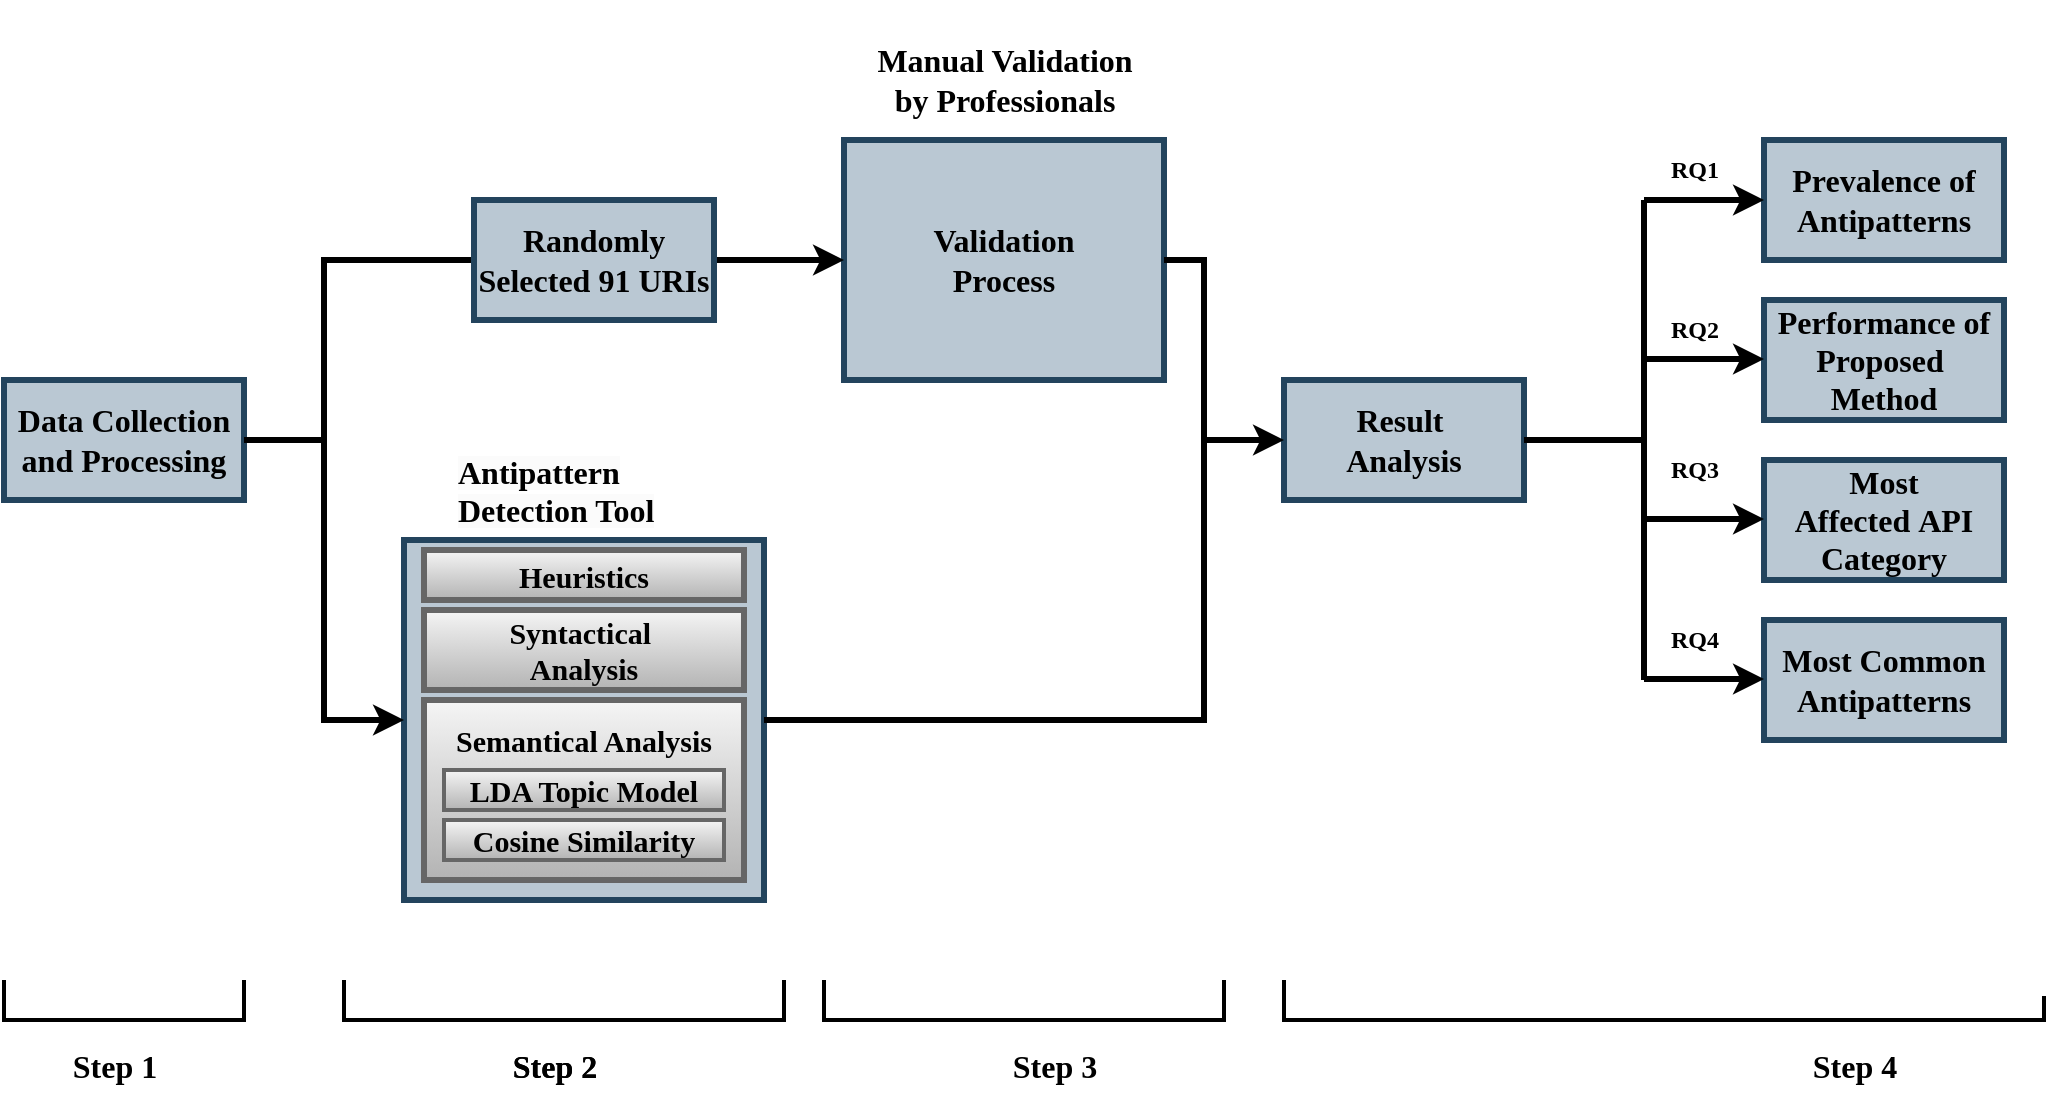 <mxfile version="23.1.2" type="device">
  <diagram name="Page-1" id="SU60sq1JpARpPboAShl4">
    <mxGraphModel dx="880" dy="434" grid="1" gridSize="10" guides="1" tooltips="1" connect="1" arrows="1" fold="1" page="1" pageScale="1" pageWidth="1100" pageHeight="850" math="0" shadow="0">
      <root>
        <mxCell id="0" />
        <mxCell id="1" parent="0" />
        <mxCell id="HHuTXF0BT0n3mswBOlXm-65" value="" style="group" parent="1" vertex="1" connectable="0">
          <mxGeometry x="40" y="170" width="1020" height="548" as="geometry" />
        </mxCell>
        <mxCell id="pmOOVxwG420c-32HkS5u-1" value="&lt;font size=&quot;1&quot; face=&quot;Times New Roman&quot;&gt;&lt;b style=&quot;font-size: 16px;&quot;&gt;Data Collection and Processing&lt;/b&gt;&lt;/font&gt;" style="rounded=0;whiteSpace=wrap;html=1;strokeWidth=3;fillColor=#bac8d3;strokeColor=#23445d;" parent="HHuTXF0BT0n3mswBOlXm-65" vertex="1">
          <mxGeometry y="190" width="120" height="60" as="geometry" />
        </mxCell>
        <mxCell id="pmOOVxwG420c-32HkS5u-2" value="&lt;font size=&quot;1&quot; face=&quot;Times New Roman&quot;&gt;&lt;b style=&quot;font-size: 16px;&quot;&gt;&lt;br&gt;&lt;/b&gt;&lt;/font&gt;" style="rounded=0;whiteSpace=wrap;html=1;strokeWidth=3;fillColor=#bac8d3;strokeColor=#23445d;" parent="HHuTXF0BT0n3mswBOlXm-65" vertex="1">
          <mxGeometry x="200" y="270" width="180" height="180" as="geometry" />
        </mxCell>
        <mxCell id="pmOOVxwG420c-32HkS5u-4" value="&lt;b style=&quot;border-color: var(--border-color); color: rgb(0, 0, 0); font-family: &amp;quot;Times New Roman&amp;quot;; font-style: normal; font-variant-ligatures: normal; font-variant-caps: normal; letter-spacing: normal; orphans: 2; text-align: center; text-indent: 0px; text-transform: none; widows: 2; word-spacing: 0px; -webkit-text-stroke-width: 0px; background-color: rgb(251, 251, 251); text-decoration-thickness: initial; text-decoration-style: initial; text-decoration-color: initial; font-size: 16px;&quot;&gt;Antipattern &lt;br&gt;Detection Tool&lt;br&gt;&lt;/b&gt;" style="text;whiteSpace=wrap;html=1;" parent="HHuTXF0BT0n3mswBOlXm-65" vertex="1">
          <mxGeometry x="225" y="220" width="135" height="40" as="geometry" />
        </mxCell>
        <mxCell id="pmOOVxwG420c-32HkS5u-13" value="&lt;font size=&quot;1&quot; face=&quot;Times New Roman&quot;&gt;&lt;b style=&quot;font-size: 16px;&quot;&gt;Validation &lt;br&gt;Process&lt;br&gt;&lt;/b&gt;&lt;/font&gt;" style="rounded=0;whiteSpace=wrap;html=1;strokeWidth=3;fillColor=#bac8d3;strokeColor=#23445d;" parent="HHuTXF0BT0n3mswBOlXm-65" vertex="1">
          <mxGeometry x="420" y="70" width="160" height="120" as="geometry" />
        </mxCell>
        <mxCell id="pmOOVxwG420c-32HkS5u-14" value="&lt;div style=&quot;text-align: center;&quot;&gt;&lt;br&gt;&lt;/div&gt;" style="text;whiteSpace=wrap;html=1;" parent="HHuTXF0BT0n3mswBOlXm-65" vertex="1">
          <mxGeometry x="455" width="90" height="80" as="geometry" />
        </mxCell>
        <mxCell id="HHuTXF0BT0n3mswBOlXm-3" value="" style="endArrow=classic;html=1;rounded=0;entryX=0;entryY=0.5;entryDx=0;entryDy=0;strokeWidth=3;" parent="HHuTXF0BT0n3mswBOlXm-65" target="pmOOVxwG420c-32HkS5u-13" edge="1">
          <mxGeometry width="50" height="50" relative="1" as="geometry">
            <mxPoint x="120" y="220" as="sourcePoint" />
            <mxPoint x="170" y="170" as="targetPoint" />
            <Array as="points">
              <mxPoint x="160" y="220" />
              <mxPoint x="160" y="130" />
            </Array>
          </mxGeometry>
        </mxCell>
        <mxCell id="HHuTXF0BT0n3mswBOlXm-4" value="" style="endArrow=classic;html=1;rounded=0;entryX=0;entryY=0.5;entryDx=0;entryDy=0;strokeWidth=3;" parent="HHuTXF0BT0n3mswBOlXm-65" target="pmOOVxwG420c-32HkS5u-2" edge="1">
          <mxGeometry width="50" height="50" relative="1" as="geometry">
            <mxPoint x="160" y="220" as="sourcePoint" />
            <mxPoint x="170" y="260" as="targetPoint" />
            <Array as="points">
              <mxPoint x="160" y="360" />
            </Array>
          </mxGeometry>
        </mxCell>
        <mxCell id="HHuTXF0BT0n3mswBOlXm-6" value="&lt;font size=&quot;1&quot; face=&quot;Times New Roman&quot;&gt;&lt;b style=&quot;font-size: 16px;&quot;&gt;Result&amp;nbsp;&lt;br&gt;Analysis&lt;br&gt;&lt;/b&gt;&lt;/font&gt;" style="rounded=0;whiteSpace=wrap;html=1;strokeWidth=3;fillColor=#bac8d3;strokeColor=#23445d;" parent="HHuTXF0BT0n3mswBOlXm-65" vertex="1">
          <mxGeometry x="640" y="190" width="120" height="60" as="geometry" />
        </mxCell>
        <mxCell id="HHuTXF0BT0n3mswBOlXm-7" value="" style="endArrow=classic;html=1;rounded=0;entryX=0;entryY=0.5;entryDx=0;entryDy=0;exitX=1;exitY=0.5;exitDx=0;exitDy=0;strokeWidth=3;" parent="HHuTXF0BT0n3mswBOlXm-65" source="pmOOVxwG420c-32HkS5u-13" target="HHuTXF0BT0n3mswBOlXm-6" edge="1">
          <mxGeometry width="50" height="50" relative="1" as="geometry">
            <mxPoint x="560" y="130.0" as="sourcePoint" />
            <mxPoint x="440" y="150" as="targetPoint" />
            <Array as="points">
              <mxPoint x="600" y="130" />
              <mxPoint x="600" y="220" />
            </Array>
          </mxGeometry>
        </mxCell>
        <mxCell id="HHuTXF0BT0n3mswBOlXm-9" value="" style="endArrow=none;html=1;rounded=0;strokeWidth=3;" parent="HHuTXF0BT0n3mswBOlXm-65" source="pmOOVxwG420c-32HkS5u-2" edge="1">
          <mxGeometry width="50" height="50" relative="1" as="geometry">
            <mxPoint x="560" y="360" as="sourcePoint" />
            <mxPoint x="600" y="220" as="targetPoint" />
            <Array as="points">
              <mxPoint x="600" y="360" />
            </Array>
          </mxGeometry>
        </mxCell>
        <mxCell id="HHuTXF0BT0n3mswBOlXm-10" value="&lt;font size=&quot;1&quot; face=&quot;Times New Roman&quot;&gt;&lt;b style=&quot;font-size: 16px;&quot;&gt;Prevalence of Antipatterns&lt;br&gt;&lt;/b&gt;&lt;/font&gt;" style="rounded=0;whiteSpace=wrap;html=1;strokeWidth=3;fillColor=#bac8d3;strokeColor=#23445d;" parent="HHuTXF0BT0n3mswBOlXm-65" vertex="1">
          <mxGeometry x="880" y="70" width="120" height="60" as="geometry" />
        </mxCell>
        <mxCell id="HHuTXF0BT0n3mswBOlXm-11" value="&lt;font size=&quot;1&quot; face=&quot;Times New Roman&quot;&gt;&lt;b style=&quot;font-size: 16px;&quot;&gt;Performance of Proposed&amp;nbsp; Method&lt;br&gt;&lt;/b&gt;&lt;/font&gt;" style="rounded=0;whiteSpace=wrap;html=1;strokeWidth=3;fillColor=#bac8d3;strokeColor=#23445d;" parent="HHuTXF0BT0n3mswBOlXm-65" vertex="1">
          <mxGeometry x="880" y="150" width="120" height="60" as="geometry" />
        </mxCell>
        <mxCell id="HHuTXF0BT0n3mswBOlXm-12" value="&lt;font face=&quot;Times New Roman&quot;&gt;&lt;b style=&quot;font-size: 16px;&quot;&gt;Most A&lt;/b&gt;&lt;span style=&quot;font-size: 16px;&quot;&gt;&lt;b&gt;ffected&lt;/b&gt;&lt;/span&gt;&lt;b style=&quot;font-size: 16px;&quot;&gt;&amp;nbsp;API C&lt;/b&gt;&lt;span style=&quot;font-size: 16px;&quot;&gt;&lt;b&gt;ategory&lt;/b&gt;&lt;/span&gt;&lt;br&gt;&lt;/font&gt;" style="rounded=0;whiteSpace=wrap;html=1;strokeWidth=3;fillColor=#bac8d3;strokeColor=#23445d;" parent="HHuTXF0BT0n3mswBOlXm-65" vertex="1">
          <mxGeometry x="880" y="230" width="120" height="60" as="geometry" />
        </mxCell>
        <mxCell id="HHuTXF0BT0n3mswBOlXm-13" value="&lt;font size=&quot;1&quot; face=&quot;Times New Roman&quot;&gt;&lt;b style=&quot;font-size: 16px;&quot;&gt;Most Common Antipatterns&lt;br&gt;&lt;/b&gt;&lt;/font&gt;" style="rounded=0;whiteSpace=wrap;html=1;strokeWidth=3;fillColor=#bac8d3;strokeColor=#23445d;" parent="HHuTXF0BT0n3mswBOlXm-65" vertex="1">
          <mxGeometry x="880" y="310" width="120" height="60" as="geometry" />
        </mxCell>
        <mxCell id="HHuTXF0BT0n3mswBOlXm-14" value="" style="endArrow=none;html=1;rounded=0;strokeWidth=3;" parent="HHuTXF0BT0n3mswBOlXm-65" edge="1">
          <mxGeometry width="50" height="50" relative="1" as="geometry">
            <mxPoint x="760" y="220" as="sourcePoint" />
            <mxPoint x="820" y="220" as="targetPoint" />
          </mxGeometry>
        </mxCell>
        <mxCell id="HHuTXF0BT0n3mswBOlXm-15" value="" style="endArrow=none;html=1;rounded=0;strokeWidth=3;" parent="HHuTXF0BT0n3mswBOlXm-65" edge="1">
          <mxGeometry width="50" height="50" relative="1" as="geometry">
            <mxPoint x="820" y="340" as="sourcePoint" />
            <mxPoint x="820" y="100" as="targetPoint" />
          </mxGeometry>
        </mxCell>
        <mxCell id="HHuTXF0BT0n3mswBOlXm-17" value="" style="endArrow=classic;html=1;rounded=0;entryX=0;entryY=0.5;entryDx=0;entryDy=0;strokeWidth=3;" parent="HHuTXF0BT0n3mswBOlXm-65" target="HHuTXF0BT0n3mswBOlXm-10" edge="1">
          <mxGeometry width="50" height="50" relative="1" as="geometry">
            <mxPoint x="820" y="100" as="sourcePoint" />
            <mxPoint x="870" y="50" as="targetPoint" />
          </mxGeometry>
        </mxCell>
        <mxCell id="HHuTXF0BT0n3mswBOlXm-18" value="" style="endArrow=classic;html=1;rounded=0;entryX=0;entryY=0.5;entryDx=0;entryDy=0;strokeWidth=3;" parent="HHuTXF0BT0n3mswBOlXm-65" edge="1">
          <mxGeometry width="50" height="50" relative="1" as="geometry">
            <mxPoint x="820" y="179.5" as="sourcePoint" />
            <mxPoint x="880" y="179.5" as="targetPoint" />
          </mxGeometry>
        </mxCell>
        <mxCell id="HHuTXF0BT0n3mswBOlXm-19" value="" style="endArrow=classic;html=1;rounded=0;entryX=0;entryY=0.5;entryDx=0;entryDy=0;strokeWidth=3;" parent="HHuTXF0BT0n3mswBOlXm-65" edge="1">
          <mxGeometry width="50" height="50" relative="1" as="geometry">
            <mxPoint x="820" y="259.5" as="sourcePoint" />
            <mxPoint x="880" y="259.5" as="targetPoint" />
          </mxGeometry>
        </mxCell>
        <mxCell id="HHuTXF0BT0n3mswBOlXm-20" value="" style="endArrow=classic;html=1;rounded=0;entryX=0;entryY=0.5;entryDx=0;entryDy=0;strokeWidth=3;" parent="HHuTXF0BT0n3mswBOlXm-65" edge="1">
          <mxGeometry width="50" height="50" relative="1" as="geometry">
            <mxPoint x="820" y="339.5" as="sourcePoint" />
            <mxPoint x="880" y="339.5" as="targetPoint" />
          </mxGeometry>
        </mxCell>
        <mxCell id="HHuTXF0BT0n3mswBOlXm-21" value="&lt;font face=&quot;Times New Roman&quot;&gt;&lt;b&gt;RQ1&lt;/b&gt;&lt;/font&gt;" style="text;html=1;align=center;verticalAlign=middle;resizable=0;points=[];autosize=1;strokeColor=none;fillColor=none;" parent="HHuTXF0BT0n3mswBOlXm-65" vertex="1">
          <mxGeometry x="820" y="70" width="50" height="30" as="geometry" />
        </mxCell>
        <mxCell id="HHuTXF0BT0n3mswBOlXm-22" value="&lt;font face=&quot;Times New Roman&quot;&gt;&lt;b&gt;RQ2&lt;br&gt;&lt;/b&gt;&lt;/font&gt;" style="text;html=1;align=center;verticalAlign=middle;resizable=0;points=[];autosize=1;strokeColor=none;fillColor=none;" parent="HHuTXF0BT0n3mswBOlXm-65" vertex="1">
          <mxGeometry x="820" y="150" width="50" height="30" as="geometry" />
        </mxCell>
        <mxCell id="HHuTXF0BT0n3mswBOlXm-23" value="&lt;font face=&quot;Times New Roman&quot;&gt;&lt;b&gt;RQ3&lt;br&gt;&lt;/b&gt;&lt;/font&gt;" style="text;html=1;align=center;verticalAlign=middle;resizable=0;points=[];autosize=1;strokeColor=none;fillColor=none;" parent="HHuTXF0BT0n3mswBOlXm-65" vertex="1">
          <mxGeometry x="820" y="220" width="50" height="30" as="geometry" />
        </mxCell>
        <mxCell id="HHuTXF0BT0n3mswBOlXm-24" value="&lt;font face=&quot;Times New Roman&quot;&gt;&lt;b&gt;RQ4&lt;/b&gt;&lt;/font&gt;" style="text;html=1;align=center;verticalAlign=middle;resizable=0;points=[];autosize=1;strokeColor=none;fillColor=none;" parent="HHuTXF0BT0n3mswBOlXm-65" vertex="1">
          <mxGeometry x="820" y="305" width="50" height="30" as="geometry" />
        </mxCell>
        <mxCell id="HHuTXF0BT0n3mswBOlXm-25" value="&lt;font style=&quot;font-size: 15px;&quot; face=&quot;Times New Roman&quot;&gt;&lt;b style=&quot;&quot;&gt;Syntactical&amp;nbsp;&lt;br&gt;Analysis&lt;br&gt;&lt;/b&gt;&lt;/font&gt;" style="rounded=0;whiteSpace=wrap;html=1;strokeWidth=3;fillColor=#f5f5f5;strokeColor=#666666;gradientColor=#b3b3b3;" parent="HHuTXF0BT0n3mswBOlXm-65" vertex="1">
          <mxGeometry x="210" y="305" width="160" height="40" as="geometry" />
        </mxCell>
        <mxCell id="HHuTXF0BT0n3mswBOlXm-26" value="&lt;font style=&quot;&quot; face=&quot;Times New Roman&quot;&gt;&lt;b style=&quot;&quot;&gt;&lt;font style=&quot;font-size: 15px;&quot;&gt;Heuristics&lt;/font&gt;&lt;br&gt;&lt;/b&gt;&lt;/font&gt;" style="rounded=0;whiteSpace=wrap;html=1;strokeWidth=3;fillColor=#f5f5f5;strokeColor=#666666;gradientColor=#b3b3b3;" parent="HHuTXF0BT0n3mswBOlXm-65" vertex="1">
          <mxGeometry x="210" y="275" width="160" height="25" as="geometry" />
        </mxCell>
        <mxCell id="HHuTXF0BT0n3mswBOlXm-27" value="&lt;font style=&quot;font-size: 11px;&quot; face=&quot;Times New Roman&quot;&gt;&lt;b style=&quot;&quot;&gt;&lt;br&gt;&lt;/b&gt;&lt;/font&gt;" style="rounded=0;whiteSpace=wrap;html=1;strokeWidth=3;fillColor=#f5f5f5;strokeColor=#666666;gradientColor=#b3b3b3;" parent="HHuTXF0BT0n3mswBOlXm-65" vertex="1">
          <mxGeometry x="210" y="350" width="160" height="90" as="geometry" />
        </mxCell>
        <mxCell id="HHuTXF0BT0n3mswBOlXm-28" value="&lt;font style=&quot;&quot; face=&quot;Times New Roman&quot;&gt;&lt;b style=&quot;&quot;&gt;&lt;font style=&quot;font-size: 15px;&quot;&gt;LDA Topic Model&lt;/font&gt;&lt;br&gt;&lt;/b&gt;&lt;/font&gt;" style="rounded=0;whiteSpace=wrap;html=1;strokeWidth=2;fillColor=#f5f5f5;strokeColor=#666666;gradientColor=#b3b3b3;" parent="HHuTXF0BT0n3mswBOlXm-65" vertex="1">
          <mxGeometry x="220" y="385" width="140" height="20" as="geometry" />
        </mxCell>
        <mxCell id="HHuTXF0BT0n3mswBOlXm-30" value="&lt;font style=&quot;&quot; face=&quot;Times New Roman&quot;&gt;&lt;b style=&quot;&quot;&gt;&lt;font style=&quot;font-size: 15px;&quot;&gt;Semantical Analysis&lt;/font&gt;&lt;br&gt;&lt;/b&gt;&lt;/font&gt;" style="rounded=0;whiteSpace=wrap;html=1;strokeWidth=0;fillColor=none;gradientColor=none;strokeColor=none;" parent="HHuTXF0BT0n3mswBOlXm-65" vertex="1">
          <mxGeometry x="220" y="360" width="140" height="20" as="geometry" />
        </mxCell>
        <mxCell id="HHuTXF0BT0n3mswBOlXm-38" value="&lt;font size=&quot;1&quot; face=&quot;Times New Roman&quot;&gt;&lt;b style=&quot;font-size: 16px;&quot;&gt;Step 1&lt;/b&gt;&lt;/font&gt;" style="text;html=1;align=center;verticalAlign=middle;resizable=0;points=[];autosize=1;strokeColor=none;fillColor=none;" parent="HHuTXF0BT0n3mswBOlXm-65" vertex="1">
          <mxGeometry x="20" y="518" width="70" height="30" as="geometry" />
        </mxCell>
        <mxCell id="HHuTXF0BT0n3mswBOlXm-39" value="&lt;font size=&quot;1&quot; face=&quot;Times New Roman&quot;&gt;&lt;b style=&quot;font-size: 16px;&quot;&gt;Step 2&lt;br&gt;&lt;/b&gt;&lt;/font&gt;" style="text;html=1;align=center;verticalAlign=middle;resizable=0;points=[];autosize=1;strokeColor=none;fillColor=none;" parent="HHuTXF0BT0n3mswBOlXm-65" vertex="1">
          <mxGeometry x="240" y="518" width="70" height="30" as="geometry" />
        </mxCell>
        <mxCell id="HHuTXF0BT0n3mswBOlXm-40" value="&lt;font size=&quot;1&quot; face=&quot;Times New Roman&quot;&gt;&lt;b style=&quot;font-size: 16px;&quot;&gt;Step 3&lt;/b&gt;&lt;/font&gt;" style="text;html=1;align=center;verticalAlign=middle;resizable=0;points=[];autosize=1;strokeColor=none;fillColor=none;" parent="HHuTXF0BT0n3mswBOlXm-65" vertex="1">
          <mxGeometry x="490" y="518" width="70" height="30" as="geometry" />
        </mxCell>
        <mxCell id="HHuTXF0BT0n3mswBOlXm-41" value="&lt;font size=&quot;1&quot; face=&quot;Times New Roman&quot;&gt;&lt;b style=&quot;font-size: 16px;&quot;&gt;Step 4&lt;/b&gt;&lt;/font&gt;" style="text;html=1;align=center;verticalAlign=middle;resizable=0;points=[];autosize=1;strokeColor=none;fillColor=none;" parent="HHuTXF0BT0n3mswBOlXm-65" vertex="1">
          <mxGeometry x="890" y="518" width="70" height="30" as="geometry" />
        </mxCell>
        <mxCell id="HHuTXF0BT0n3mswBOlXm-46" value="" style="endArrow=none;html=1;rounded=0;strokeWidth=2;" parent="HHuTXF0BT0n3mswBOlXm-65" edge="1">
          <mxGeometry width="50" height="50" relative="1" as="geometry">
            <mxPoint y="490" as="sourcePoint" />
            <mxPoint x="120" y="490" as="targetPoint" />
            <Array as="points">
              <mxPoint y="510" />
              <mxPoint x="120" y="510" />
            </Array>
          </mxGeometry>
        </mxCell>
        <mxCell id="HHuTXF0BT0n3mswBOlXm-47" value="" style="endArrow=none;html=1;rounded=0;strokeWidth=2;" parent="HHuTXF0BT0n3mswBOlXm-65" edge="1">
          <mxGeometry width="50" height="50" relative="1" as="geometry">
            <mxPoint x="170" y="490" as="sourcePoint" />
            <mxPoint x="390" y="490" as="targetPoint" />
            <Array as="points">
              <mxPoint x="170" y="510" />
              <mxPoint x="390" y="510" />
            </Array>
          </mxGeometry>
        </mxCell>
        <mxCell id="HHuTXF0BT0n3mswBOlXm-48" value="" style="endArrow=none;html=1;rounded=0;strokeWidth=2;" parent="HHuTXF0BT0n3mswBOlXm-65" edge="1">
          <mxGeometry width="50" height="50" relative="1" as="geometry">
            <mxPoint x="410" y="490" as="sourcePoint" />
            <mxPoint x="610" y="490" as="targetPoint" />
            <Array as="points">
              <mxPoint x="410" y="510" />
              <mxPoint x="610" y="510" />
            </Array>
          </mxGeometry>
        </mxCell>
        <mxCell id="HHuTXF0BT0n3mswBOlXm-49" value="" style="endArrow=none;html=1;rounded=0;strokeWidth=2;" parent="HHuTXF0BT0n3mswBOlXm-65" edge="1">
          <mxGeometry width="50" height="50" relative="1" as="geometry">
            <mxPoint x="640" y="490" as="sourcePoint" />
            <mxPoint x="1020" y="498" as="targetPoint" />
            <Array as="points">
              <mxPoint x="640" y="510" />
              <mxPoint x="1020" y="510" />
            </Array>
          </mxGeometry>
        </mxCell>
        <mxCell id="HHuTXF0BT0n3mswBOlXm-50" value="&lt;font size=&quot;1&quot; face=&quot;Times New Roman&quot;&gt;&lt;b style=&quot;font-size: 16px;&quot;&gt;Randomly Selected 91 URIs&lt;br&gt;&lt;/b&gt;&lt;/font&gt;" style="rounded=0;whiteSpace=wrap;html=1;strokeWidth=3;fillColor=#bac8d3;strokeColor=#23445d;" parent="HHuTXF0BT0n3mswBOlXm-65" vertex="1">
          <mxGeometry x="235" y="100" width="120" height="60" as="geometry" />
        </mxCell>
        <mxCell id="HHuTXF0BT0n3mswBOlXm-57" value="&lt;font size=&quot;1&quot; face=&quot;Times New Roman&quot;&gt;&lt;b style=&quot;font-size: 16px;&quot;&gt;Step 2&lt;br&gt;&lt;/b&gt;&lt;/font&gt;" style="text;html=1;align=center;verticalAlign=middle;resizable=0;points=[];autosize=1;strokeColor=none;fillColor=none;" parent="HHuTXF0BT0n3mswBOlXm-65" vertex="1">
          <mxGeometry x="240" y="518" width="70" height="30" as="geometry" />
        </mxCell>
        <mxCell id="HHuTXF0BT0n3mswBOlXm-58" value="&lt;font size=&quot;1&quot; face=&quot;Times New Roman&quot;&gt;&lt;b style=&quot;font-size: 16px;&quot;&gt;Manual Validation &lt;br&gt;by Professionals&lt;br&gt;&lt;/b&gt;&lt;/font&gt;" style="text;html=1;align=center;verticalAlign=middle;resizable=0;points=[];autosize=1;strokeColor=none;fillColor=none;" parent="HHuTXF0BT0n3mswBOlXm-65" vertex="1">
          <mxGeometry x="425" y="15" width="150" height="50" as="geometry" />
        </mxCell>
        <mxCell id="HHuTXF0BT0n3mswBOlXm-63" value="&lt;font style=&quot;&quot; face=&quot;Times New Roman&quot;&gt;&lt;b style=&quot;&quot;&gt;&lt;font style=&quot;font-size: 15px;&quot;&gt;Cosine Similarity&lt;/font&gt;&lt;br&gt;&lt;/b&gt;&lt;/font&gt;" style="rounded=0;whiteSpace=wrap;html=1;strokeWidth=2;fillColor=#f5f5f5;strokeColor=#666666;gradientColor=#b3b3b3;" parent="HHuTXF0BT0n3mswBOlXm-65" vertex="1">
          <mxGeometry x="220" y="410" width="140" height="20" as="geometry" />
        </mxCell>
      </root>
    </mxGraphModel>
  </diagram>
</mxfile>
